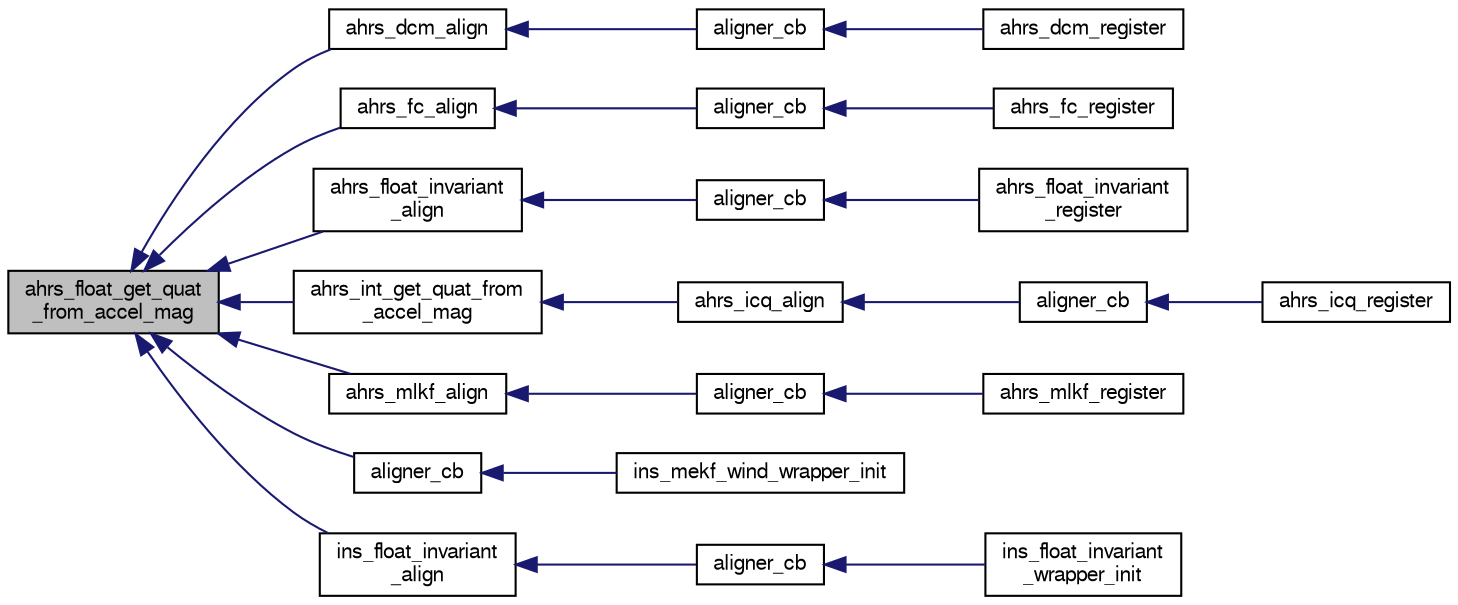digraph "ahrs_float_get_quat_from_accel_mag"
{
  edge [fontname="FreeSans",fontsize="10",labelfontname="FreeSans",labelfontsize="10"];
  node [fontname="FreeSans",fontsize="10",shape=record];
  rankdir="LR";
  Node1 [label="ahrs_float_get_quat\l_from_accel_mag",height=0.2,width=0.4,color="black", fillcolor="grey75", style="filled", fontcolor="black"];
  Node1 -> Node2 [dir="back",color="midnightblue",fontsize="10",style="solid",fontname="FreeSans"];
  Node2 [label="ahrs_dcm_align",height=0.2,width=0.4,color="black", fillcolor="white", style="filled",URL="$ahrs__float__dcm_8h.html#ac19ef4cf9dfcc61561addd93a8c41a5e"];
  Node2 -> Node3 [dir="back",color="midnightblue",fontsize="10",style="solid",fontname="FreeSans"];
  Node3 [label="aligner_cb",height=0.2,width=0.4,color="black", fillcolor="white", style="filled",URL="$ahrs__float__dcm__wrapper_8c.html#abb508f672663ab1485eae5b9e1799f21"];
  Node3 -> Node4 [dir="back",color="midnightblue",fontsize="10",style="solid",fontname="FreeSans"];
  Node4 [label="ahrs_dcm_register",height=0.2,width=0.4,color="black", fillcolor="white", style="filled",URL="$ahrs__float__dcm__wrapper_8h.html#a18235ffdb70868861d5424fe8c4bafa5"];
  Node1 -> Node5 [dir="back",color="midnightblue",fontsize="10",style="solid",fontname="FreeSans"];
  Node5 [label="ahrs_fc_align",height=0.2,width=0.4,color="black", fillcolor="white", style="filled",URL="$ahrs__float__cmpl_8h.html#a8bb0e2116dd6b4bf9a3fa0caa3f97d27"];
  Node5 -> Node6 [dir="back",color="midnightblue",fontsize="10",style="solid",fontname="FreeSans"];
  Node6 [label="aligner_cb",height=0.2,width=0.4,color="black", fillcolor="white", style="filled",URL="$ahrs__float__cmpl__wrapper_8c.html#abb508f672663ab1485eae5b9e1799f21"];
  Node6 -> Node7 [dir="back",color="midnightblue",fontsize="10",style="solid",fontname="FreeSans"];
  Node7 [label="ahrs_fc_register",height=0.2,width=0.4,color="black", fillcolor="white", style="filled",URL="$ahrs__float__cmpl__wrapper_8h.html#aa47cd2e2f95362dd732bac1f275344e0"];
  Node1 -> Node8 [dir="back",color="midnightblue",fontsize="10",style="solid",fontname="FreeSans"];
  Node8 [label="ahrs_float_invariant\l_align",height=0.2,width=0.4,color="black", fillcolor="white", style="filled",URL="$ahrs__float__invariant_8h.html#a4111f176cb3e28593c2ff388169a86f9"];
  Node8 -> Node9 [dir="back",color="midnightblue",fontsize="10",style="solid",fontname="FreeSans"];
  Node9 [label="aligner_cb",height=0.2,width=0.4,color="black", fillcolor="white", style="filled",URL="$ahrs__float__invariant__wrapper_8c.html#abb508f672663ab1485eae5b9e1799f21"];
  Node9 -> Node10 [dir="back",color="midnightblue",fontsize="10",style="solid",fontname="FreeSans"];
  Node10 [label="ahrs_float_invariant\l_register",height=0.2,width=0.4,color="black", fillcolor="white", style="filled",URL="$ahrs__float__invariant__wrapper_8h.html#af929b6f9cb8695819d29bdacca1f24f0"];
  Node1 -> Node11 [dir="back",color="midnightblue",fontsize="10",style="solid",fontname="FreeSans"];
  Node11 [label="ahrs_int_get_quat_from\l_accel_mag",height=0.2,width=0.4,color="black", fillcolor="white", style="filled",URL="$ahrs__int__utils_8h.html#a8ea9794c15ad84b2a289385d4a431f60"];
  Node11 -> Node12 [dir="back",color="midnightblue",fontsize="10",style="solid",fontname="FreeSans"];
  Node12 [label="ahrs_icq_align",height=0.2,width=0.4,color="black", fillcolor="white", style="filled",URL="$ahrs__int__cmpl__quat_8h.html#a00670e57757ac4865d6bbd63a6ad4a73"];
  Node12 -> Node13 [dir="back",color="midnightblue",fontsize="10",style="solid",fontname="FreeSans"];
  Node13 [label="aligner_cb",height=0.2,width=0.4,color="black", fillcolor="white", style="filled",URL="$ahrs__int__cmpl__quat__wrapper_8c.html#abb508f672663ab1485eae5b9e1799f21"];
  Node13 -> Node14 [dir="back",color="midnightblue",fontsize="10",style="solid",fontname="FreeSans"];
  Node14 [label="ahrs_icq_register",height=0.2,width=0.4,color="black", fillcolor="white", style="filled",URL="$ahrs__int__cmpl__quat__wrapper_8h.html#af71a2cd8d6fabc9373e99e2aeddbbb89"];
  Node1 -> Node15 [dir="back",color="midnightblue",fontsize="10",style="solid",fontname="FreeSans"];
  Node15 [label="ahrs_mlkf_align",height=0.2,width=0.4,color="black", fillcolor="white", style="filled",URL="$ahrs__float__mlkf_8h.html#a65cd8d47048c1cdc4aced2e5a4ce79e2"];
  Node15 -> Node16 [dir="back",color="midnightblue",fontsize="10",style="solid",fontname="FreeSans"];
  Node16 [label="aligner_cb",height=0.2,width=0.4,color="black", fillcolor="white", style="filled",URL="$ahrs__float__mlkf__wrapper_8c.html#abb508f672663ab1485eae5b9e1799f21"];
  Node16 -> Node17 [dir="back",color="midnightblue",fontsize="10",style="solid",fontname="FreeSans"];
  Node17 [label="ahrs_mlkf_register",height=0.2,width=0.4,color="black", fillcolor="white", style="filled",URL="$ahrs__float__mlkf__wrapper_8h.html#adf9165ad7440f11e3dae35391f5844d6"];
  Node1 -> Node18 [dir="back",color="midnightblue",fontsize="10",style="solid",fontname="FreeSans"];
  Node18 [label="aligner_cb",height=0.2,width=0.4,color="black", fillcolor="white", style="filled",URL="$ins__mekf__wind__wrapper_8c.html#abb508f672663ab1485eae5b9e1799f21"];
  Node18 -> Node19 [dir="back",color="midnightblue",fontsize="10",style="solid",fontname="FreeSans"];
  Node19 [label="ins_mekf_wind_wrapper_init",height=0.2,width=0.4,color="black", fillcolor="white", style="filled",URL="$ins__mekf__wind__wrapper_8h.html#a7b3c1fefc89ec1a4ff25484626a02deb",tooltip="Init function. "];
  Node1 -> Node20 [dir="back",color="midnightblue",fontsize="10",style="solid",fontname="FreeSans"];
  Node20 [label="ins_float_invariant\l_align",height=0.2,width=0.4,color="black", fillcolor="white", style="filled",URL="$ins__float__invariant_8h.html#a20f38b74cafe0e2f82412fe7a66dc806"];
  Node20 -> Node21 [dir="back",color="midnightblue",fontsize="10",style="solid",fontname="FreeSans"];
  Node21 [label="aligner_cb",height=0.2,width=0.4,color="black", fillcolor="white", style="filled",URL="$ins__float__invariant__wrapper_8c.html#abb508f672663ab1485eae5b9e1799f21"];
  Node21 -> Node22 [dir="back",color="midnightblue",fontsize="10",style="solid",fontname="FreeSans"];
  Node22 [label="ins_float_invariant\l_wrapper_init",height=0.2,width=0.4,color="black", fillcolor="white", style="filled",URL="$ins__float__invariant__wrapper_8h.html#abd4f3b0fcceec4de92a1ad9a7653c6f3"];
}
